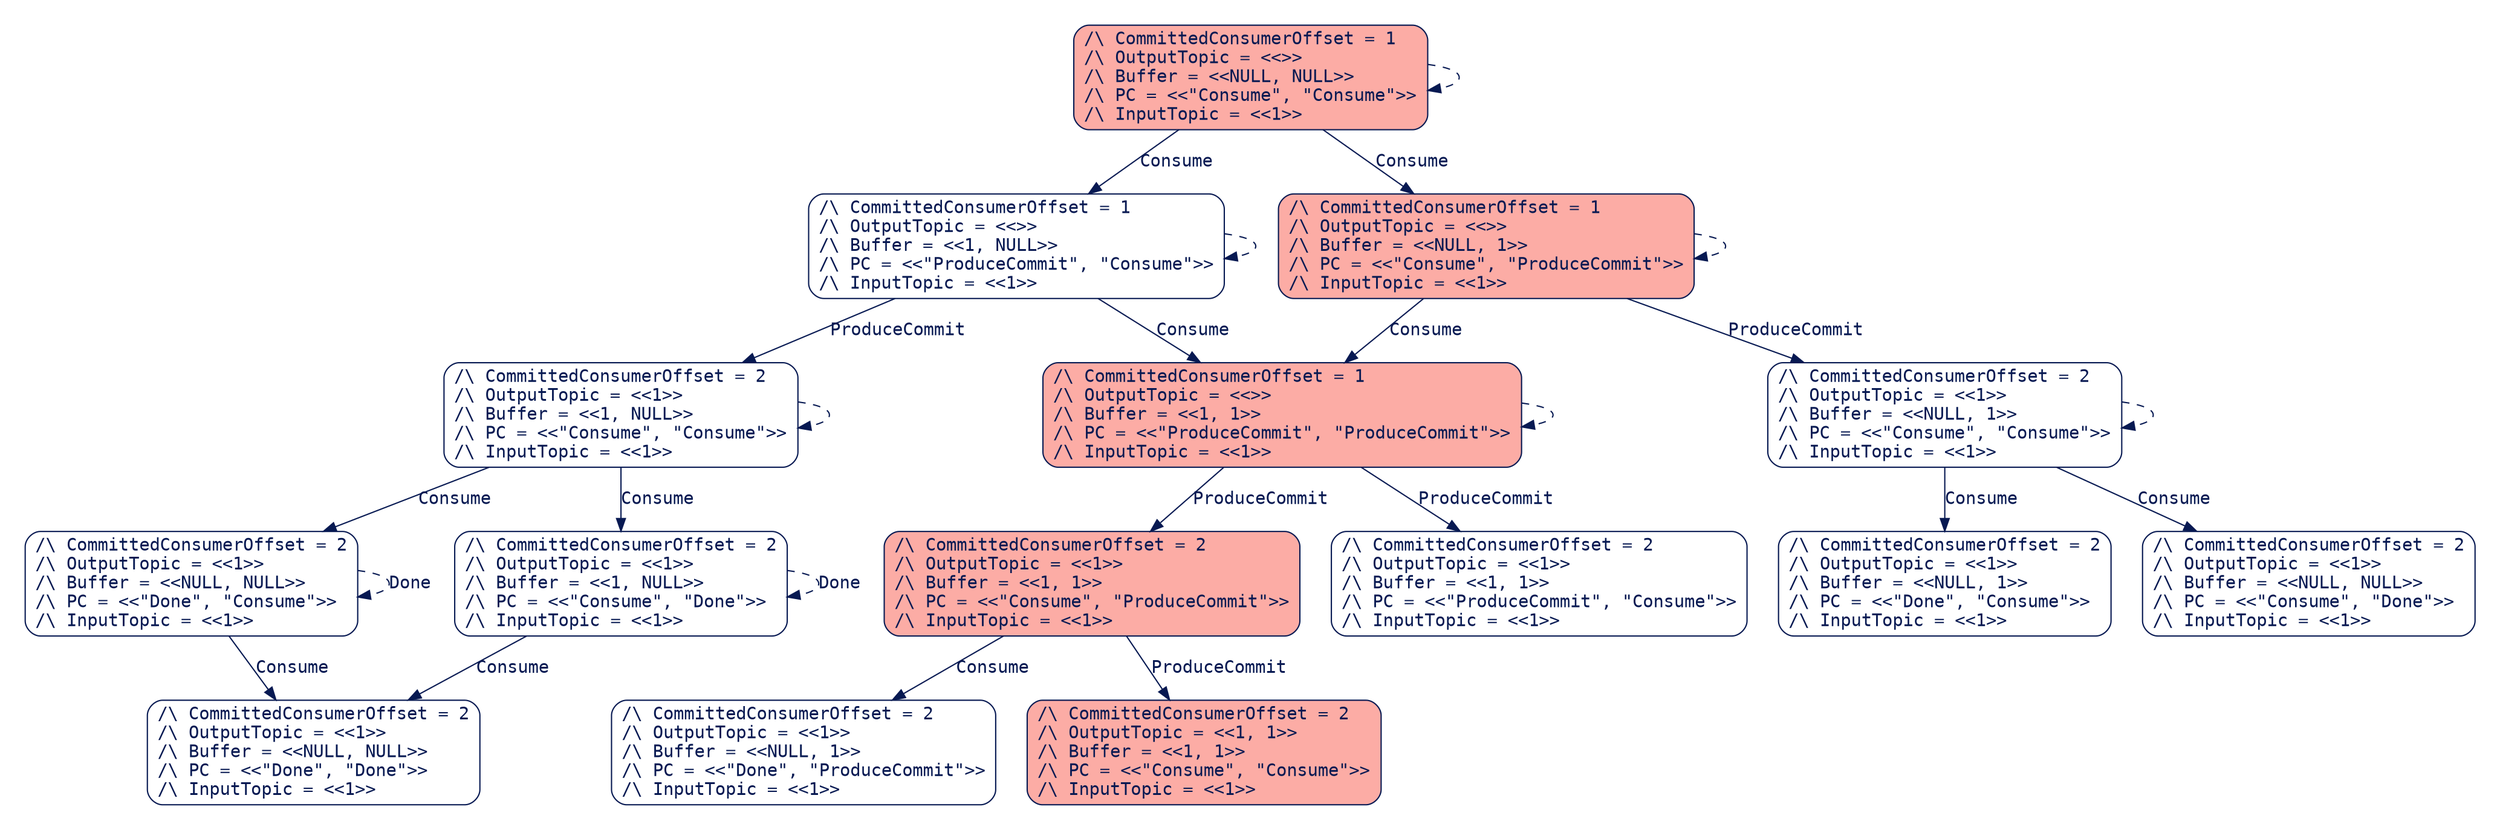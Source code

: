 strict digraph DiskGraph {
node [ fillcolor = "white", style = "filled,rounded", fontcolor = "#071952", fontname = Monospace, fontsize="14", color = "#071952", shape = box, labeljust = l ];
color = "#071952";
edge [ color = "#071952", fontname = Monospace, fontcolor = "#071952", fontsize="14" ];
peripheries=0;
nodesep=0.35;
subgraph cluster_graph {
-6212835380769396649 [label="/\\ CommittedConsumerOffset = 1\l/\\ OutputTopic = <<>>\l/\\ Buffer = <<NULL, NULL>>\l/\\ PC = <<\"Consume\", \"Consume\">>\l/\\ InputTopic = <<1>>\l", fillcolor = "#FCACA5"]
-6212835380769396649 -> -8201640305344448410 [label="Consume"];
-8201640305344448410 [label="/\\ CommittedConsumerOffset = 1\l/\\ OutputTopic = <<>>\l/\\ Buffer = <<1, NULL>>\l/\\ PC = <<\"ProduceCommit\", \"Consume\">>\l/\\ InputTopic = <<1>>\l"];
-6212835380769396649 -> -3923797062047348864 [label="Consume"];
-3923797062047348864 [label="/\\ CommittedConsumerOffset = 1\l/\\ OutputTopic = <<>>\l/\\ Buffer = <<NULL, 1>>\l/\\ PC = <<\"Consume\", \"ProduceCommit\">>\l/\\ InputTopic = <<1>>\l", fillcolor = "#FCACA5"];
-6212835380769396649 -> -6212835380769396649 [style="dashed"];
-8201640305344448410 -> -3503351429090496014 [label="ProduceCommit"];
-3503351429090496014 [label="/\\ CommittedConsumerOffset = 2\l/\\ OutputTopic = <<1>>\l/\\ Buffer = <<1, NULL>>\l/\\ PC = <<\"Consume\", \"Consume\">>\l/\\ InputTopic = <<1>>\l"];
-8201640305344448410 -> -8120329661411056265 [label="Consume"];
-8120329661411056265 [label="/\\ CommittedConsumerOffset = 1\l/\\ OutputTopic = <<>>\l/\\ Buffer = <<1, 1>>\l/\\ PC = <<\"ProduceCommit\", \"ProduceCommit\">>\l/\\ InputTopic = <<1>>\l", fillcolor = "#FCACA5"];
-8201640305344448410 -> -8201640305344448410 [style="dashed"];
-3923797062047348864 -> -8120329661411056265 [label="Consume"];
-3923797062047348864 -> 5019849893205036890 [label="ProduceCommit"];
5019849893205036890 [label="/\\ CommittedConsumerOffset = 2\l/\\ OutputTopic = <<1>>\l/\\ Buffer = <<NULL, 1>>\l/\\ PC = <<\"Consume\", \"Consume\">>\l/\\ InputTopic = <<1>>\l"];
-3923797062047348864 -> -3923797062047348864 [style="dashed"];
-3503351429090496014 -> 6808017390472382983 [label="Consume"];
6808017390472382983 [label="/\\ CommittedConsumerOffset = 2\l/\\ OutputTopic = <<1>>\l/\\ Buffer = <<NULL, NULL>>\l/\\ PC = <<\"Done\", \"Consume\">>\l/\\ InputTopic = <<1>>\l"];
-3503351429090496014 -> 7904804369032244288 [label="Consume"];
7904804369032244288 [label="/\\ CommittedConsumerOffset = 2\l/\\ OutputTopic = <<1>>\l/\\ Buffer = <<1, NULL>>\l/\\ PC = <<\"Consume\", \"Done\">>\l/\\ InputTopic = <<1>>\l"];
-3503351429090496014 -> -3503351429090496014 [style="dashed"];
-8120329661411056265 -> 8140146744639128270 [label="ProduceCommit"];
8140146744639128270 [label="/\\ CommittedConsumerOffset = 2\l/\\ OutputTopic = <<1>>\l/\\ Buffer = <<1, 1>>\l/\\ PC = <<\"Consume\", \"ProduceCommit\">>\l/\\ InputTopic = <<1>>\l", fillcolor = "#FCACA5"];
-8120329661411056265 -> 8247680324514339465 [label="ProduceCommit"];
8247680324514339465 [label="/\\ CommittedConsumerOffset = 2\l/\\ OutputTopic = <<1>>\l/\\ Buffer = <<1, 1>>\l/\\ PC = <<\"ProduceCommit\", \"Consume\">>\l/\\ InputTopic = <<1>>\l"];
-8120329661411056265 -> -8120329661411056265 [style="dashed"];
5019849893205036890 -> 319968446939021747 [label="Consume"];
319968446939021747 [label="/\\ CommittedConsumerOffset = 2\l/\\ OutputTopic = <<1>>\l/\\ Buffer = <<NULL, 1>>\l/\\ PC = <<\"Done\", \"Consume\">>\l/\\ InputTopic = <<1>>\l"];
5019849893205036890 -> 2112514323792934719 [label="Consume"];
2112514323792934719 [label="/\\ CommittedConsumerOffset = 2\l/\\ OutputTopic = <<1>>\l/\\ Buffer = <<NULL, NULL>>\l/\\ PC = <<\"Consume\", \"Done\">>\l/\\ InputTopic = <<1>>\l"];
5019849893205036890 -> 5019849893205036890 [style="dashed"];
6808017390472382983 -> 6808017390472382983 [label="Done"];
6808017390472382983 -> 2796946903401754839 [label="Consume"];
2796946903401754839 [label="/\\ CommittedConsumerOffset = 2\l/\\ OutputTopic = <<1>>\l/\\ Buffer = <<NULL, NULL>>\l/\\ PC = <<\"Done\", \"Done\">>\l/\\ InputTopic = <<1>>\l"];
6808017390472382983 -> 6808017390472382983 [style="dashed"];
7904804369032244288 -> 2796946903401754839 [label="Consume"];
7904804369032244288 -> 7904804369032244288 [label="Done"];
7904804369032244288 -> 7904804369032244288 [style="dashed"];
8140146744639128270 -> -3031873015422629149 [label="Consume"];
-3031873015422629149 [label="/\\ CommittedConsumerOffset = 2\l/\\ OutputTopic = <<1>>\l/\\ Buffer = <<NULL, 1>>\l/\\ PC = <<\"Done\", \"ProduceCommit\">>\l/\\ InputTopic = <<1>>\l"];
8140146744639128270 -> 2397090935586754742 [label="ProduceCommit"];
2397090935586754742 [label="/\\ CommittedConsumerOffset = 2\l/\\ OutputTopic = <<1, 1>>\l/\\ Buffer = <<1, 1>>\l/\\ PC = <<\"Consume\", \"Consume\">>\l/\\ InputTopic = <<1>>\l", fillcolor = "#FCACA5"];
{rank = same; -6212835380769396649;}
{rank = same; -3923797062047348864;-8201640305344448410;}
{rank = same; 5019849893205036890;-3503351429090496014;-8120329661411056265;}
{rank = same; 8140146744639128270;6808017390472382983;7904804369032244288;}
}
}